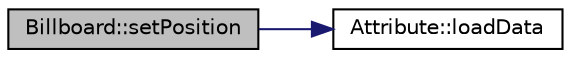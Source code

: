 digraph "Billboard::setPosition"
{
  edge [fontname="Helvetica",fontsize="10",labelfontname="Helvetica",labelfontsize="10"];
  node [fontname="Helvetica",fontsize="10",shape=record];
  rankdir="LR";
  Node1 [label="Billboard::setPosition",height=0.2,width=0.4,color="black", fillcolor="grey75", style="filled", fontcolor="black"];
  Node1 -> Node2 [color="midnightblue",fontsize="10",style="solid",fontname="Helvetica"];
  Node2 [label="Attribute::loadData",height=0.2,width=0.4,color="black", fillcolor="white", style="filled",URL="$class_attribute.html#a6d4901774d60df8795ab7b5fbefd4ecc"];
}
